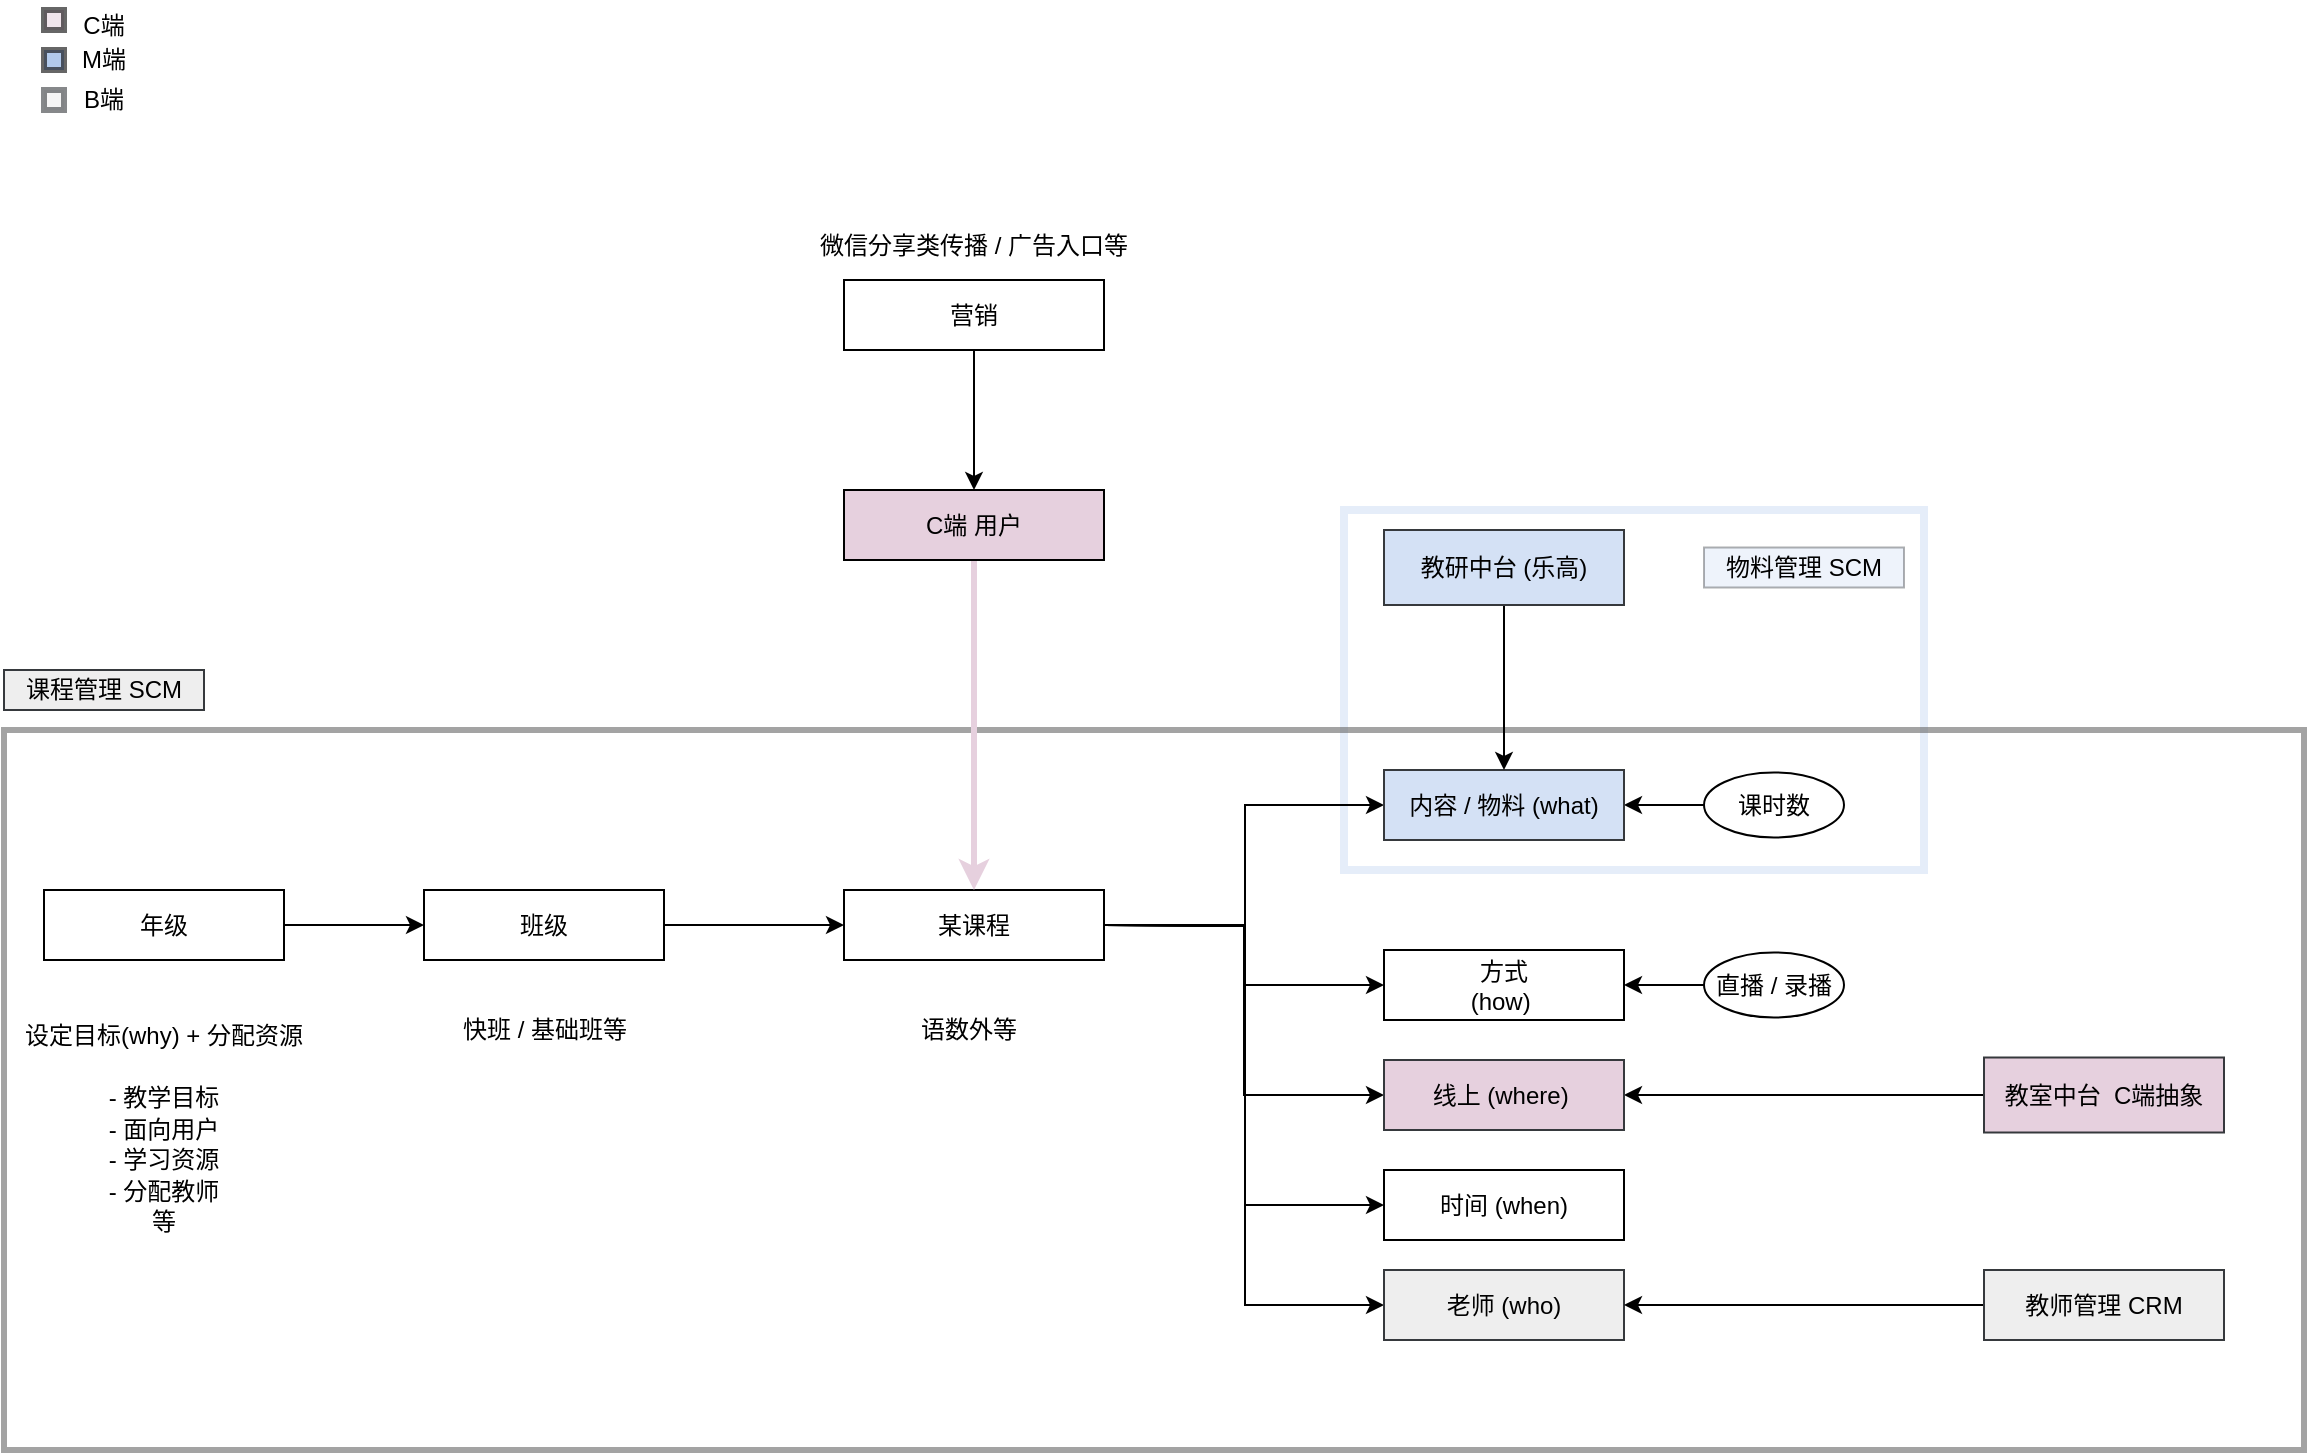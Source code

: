 <mxfile version="13.6.10" type="github">
  <diagram id="Rec8AMHsE2q6tZvkpwHi" name="Page-1">
    <mxGraphModel dx="1106" dy="740" grid="1" gridSize="10" guides="1" tooltips="1" connect="1" arrows="1" fold="1" page="1" pageScale="1" pageWidth="850" pageHeight="1100" math="0" shadow="0">
      <root>
        <mxCell id="0" />
        <mxCell id="1" parent="0" />
        <mxCell id="WLZFkZvw7_LWW6aZTqp_-33" value="" style="rounded=0;whiteSpace=wrap;html=1;fillColor=none;strokeWidth=4;opacity=60;strokeColor=#D4E1F5;" vertex="1" parent="1">
          <mxGeometry x="680" y="290" width="290" height="180" as="geometry" />
        </mxCell>
        <mxCell id="WLZFkZvw7_LWW6aZTqp_-14" value="" style="rounded=0;whiteSpace=wrap;html=1;fillColor=none;strokeWidth=3;opacity=60;strokeColor=#666666;" vertex="1" parent="1">
          <mxGeometry x="10" y="400" width="1150" height="360" as="geometry" />
        </mxCell>
        <mxCell id="uW_DLqb9Pa4qT4BQbRd9-25" value="" style="edgeStyle=orthogonalEdgeStyle;rounded=0;orthogonalLoop=1;jettySize=auto;html=1;" parent="1" source="-9T3dmOt2mQuRKZvPXTW-31" target="uW_DLqb9Pa4qT4BQbRd9-24" edge="1">
          <mxGeometry relative="1" as="geometry" />
        </mxCell>
        <mxCell id="-9T3dmOt2mQuRKZvPXTW-31" value="年级" style="whiteSpace=wrap;html=1;rounded=0;" parent="1" vertex="1">
          <mxGeometry x="30" y="480" width="120" height="35" as="geometry" />
        </mxCell>
        <mxCell id="-9T3dmOt2mQuRKZvPXTW-33" value="&lt;p style=&quot;line-height: 130%&quot;&gt;设定目标(why) + 分配资源&lt;br&gt;&lt;br&gt;- 教学目标&lt;br&gt;- 面向用户&lt;br&gt;- 学习资源&lt;br&gt;- 分配教师&lt;br&gt;等&lt;br&gt;&lt;/p&gt;" style="text;html=1;strokeColor=none;fillColor=none;align=center;verticalAlign=middle;whiteSpace=wrap;rounded=0;" parent="1" vertex="1">
          <mxGeometry x="15" y="535" width="150" height="130" as="geometry" />
        </mxCell>
        <mxCell id="uW_DLqb9Pa4qT4BQbRd9-6" value="" style="edgeStyle=orthogonalEdgeStyle;rounded=0;orthogonalLoop=1;jettySize=auto;html=1;entryX=0;entryY=0.5;entryDx=0;entryDy=0;" parent="1" target="uW_DLqb9Pa4qT4BQbRd9-5" edge="1">
          <mxGeometry relative="1" as="geometry">
            <mxPoint x="560" y="497.5" as="sourcePoint" />
          </mxGeometry>
        </mxCell>
        <mxCell id="uW_DLqb9Pa4qT4BQbRd9-7" value="" style="edgeStyle=orthogonalEdgeStyle;rounded=0;orthogonalLoop=1;jettySize=auto;html=1;entryX=0;entryY=0.5;entryDx=0;entryDy=0;" parent="1" target="uW_DLqb9Pa4qT4BQbRd9-3" edge="1">
          <mxGeometry relative="1" as="geometry">
            <mxPoint x="560" y="497.5" as="sourcePoint" />
          </mxGeometry>
        </mxCell>
        <mxCell id="uW_DLqb9Pa4qT4BQbRd9-17" value="" style="edgeStyle=orthogonalEdgeStyle;rounded=0;orthogonalLoop=1;jettySize=auto;html=1;entryX=0;entryY=0.5;entryDx=0;entryDy=0;" parent="1" target="uW_DLqb9Pa4qT4BQbRd9-16" edge="1">
          <mxGeometry relative="1" as="geometry">
            <mxPoint x="560" y="497.5" as="sourcePoint" />
          </mxGeometry>
        </mxCell>
        <mxCell id="uW_DLqb9Pa4qT4BQbRd9-23" value="" style="edgeStyle=orthogonalEdgeStyle;rounded=0;orthogonalLoop=1;jettySize=auto;html=1;entryX=0;entryY=0.5;entryDx=0;entryDy=0;" parent="1" target="uW_DLqb9Pa4qT4BQbRd9-11" edge="1">
          <mxGeometry relative="1" as="geometry">
            <mxPoint x="560" y="497.5" as="sourcePoint" />
            <mxPoint x="490" y="582.5" as="targetPoint" />
          </mxGeometry>
        </mxCell>
        <mxCell id="WLZFkZvw7_LWW6aZTqp_-43" value="" style="edgeStyle=orthogonalEdgeStyle;rounded=0;orthogonalLoop=1;jettySize=auto;html=1;startArrow=none;startFill=0;endArrow=classic;endFill=1;entryX=0;entryY=0.5;entryDx=0;entryDy=0;" edge="1" parent="1" source="uW_DLqb9Pa4qT4BQbRd9-1" target="WLZFkZvw7_LWW6aZTqp_-40">
          <mxGeometry relative="1" as="geometry">
            <mxPoint x="640" y="497.5" as="targetPoint" />
          </mxGeometry>
        </mxCell>
        <mxCell id="uW_DLqb9Pa4qT4BQbRd9-1" value="某课程" style="whiteSpace=wrap;html=1;rounded=0;" parent="1" vertex="1">
          <mxGeometry x="430" y="480" width="130" height="35" as="geometry" />
        </mxCell>
        <mxCell id="WLZFkZvw7_LWW6aZTqp_-4" value="" style="edgeStyle=orthogonalEdgeStyle;rounded=0;orthogonalLoop=1;jettySize=auto;html=1;startArrow=classic;startFill=1;endArrow=none;endFill=0;" edge="1" parent="1" source="uW_DLqb9Pa4qT4BQbRd9-3" target="WLZFkZvw7_LWW6aZTqp_-3">
          <mxGeometry relative="1" as="geometry" />
        </mxCell>
        <mxCell id="uW_DLqb9Pa4qT4BQbRd9-3" value="内容 / 物料 (what)" style="whiteSpace=wrap;html=1;rounded=0;strokeColor=#36393d;fillColor=#D4E1F5;" parent="1" vertex="1">
          <mxGeometry x="700" y="420" width="120" height="35" as="geometry" />
        </mxCell>
        <mxCell id="uW_DLqb9Pa4qT4BQbRd9-5" value="方式&lt;br&gt;(how)&amp;nbsp;" style="whiteSpace=wrap;html=1;rounded=0;" parent="1" vertex="1">
          <mxGeometry x="700" y="510" width="120" height="35" as="geometry" />
        </mxCell>
        <mxCell id="uW_DLqb9Pa4qT4BQbRd9-11" value="老师 (who)" style="whiteSpace=wrap;html=1;rounded=0;strokeColor=#36393d;fillColor=#eeeeee;" parent="1" vertex="1">
          <mxGeometry x="700" y="670" width="120" height="35" as="geometry" />
        </mxCell>
        <mxCell id="uW_DLqb9Pa4qT4BQbRd9-16" value="时间 (when)" style="whiteSpace=wrap;html=1;rounded=0;" parent="1" vertex="1">
          <mxGeometry x="700" y="620" width="120" height="35" as="geometry" />
        </mxCell>
        <mxCell id="uW_DLqb9Pa4qT4BQbRd9-26" value="" style="edgeStyle=orthogonalEdgeStyle;rounded=0;orthogonalLoop=1;jettySize=auto;html=1;" parent="1" source="uW_DLqb9Pa4qT4BQbRd9-24" target="uW_DLqb9Pa4qT4BQbRd9-1" edge="1">
          <mxGeometry relative="1" as="geometry" />
        </mxCell>
        <mxCell id="uW_DLqb9Pa4qT4BQbRd9-24" value="班级" style="whiteSpace=wrap;html=1;rounded=0;" parent="1" vertex="1">
          <mxGeometry x="220" y="480" width="120" height="35" as="geometry" />
        </mxCell>
        <mxCell id="uW_DLqb9Pa4qT4BQbRd9-27" value="快班 / 基础班等" style="text;html=1;strokeColor=none;fillColor=none;align=center;verticalAlign=middle;whiteSpace=wrap;rounded=0;" parent="1" vertex="1">
          <mxGeometry x="237.5" y="535" width="85" height="30" as="geometry" />
        </mxCell>
        <mxCell id="uW_DLqb9Pa4qT4BQbRd9-28" value="语数外等" style="text;html=1;strokeColor=none;fillColor=none;align=center;verticalAlign=middle;whiteSpace=wrap;rounded=0;" parent="1" vertex="1">
          <mxGeometry x="450" y="535" width="85" height="30" as="geometry" />
        </mxCell>
        <mxCell id="WLZFkZvw7_LWW6aZTqp_-3" value="课时数" style="ellipse;whiteSpace=wrap;html=1;rounded=0;" vertex="1" parent="1">
          <mxGeometry x="860" y="421.25" width="70" height="32.5" as="geometry" />
        </mxCell>
        <mxCell id="WLZFkZvw7_LWW6aZTqp_-9" value="" style="edgeStyle=orthogonalEdgeStyle;rounded=0;orthogonalLoop=1;jettySize=auto;html=1;startArrow=none;startFill=0;endArrow=classic;endFill=1;entryX=1;entryY=0.5;entryDx=0;entryDy=0;" edge="1" parent="1" source="WLZFkZvw7_LWW6aZTqp_-5" target="uW_DLqb9Pa4qT4BQbRd9-5">
          <mxGeometry relative="1" as="geometry">
            <mxPoint x="820" y="534" as="targetPoint" />
          </mxGeometry>
        </mxCell>
        <mxCell id="WLZFkZvw7_LWW6aZTqp_-5" value="直播 / 录播" style="ellipse;whiteSpace=wrap;html=1;rounded=0;" vertex="1" parent="1">
          <mxGeometry x="860" y="511.25" width="70" height="32.5" as="geometry" />
        </mxCell>
        <mxCell id="WLZFkZvw7_LWW6aZTqp_-12" value="" style="edgeStyle=orthogonalEdgeStyle;rounded=0;orthogonalLoop=1;jettySize=auto;html=1;startArrow=none;startFill=0;endArrow=classic;endFill=1;entryX=1;entryY=0.5;entryDx=0;entryDy=0;" edge="1" parent="1" source="WLZFkZvw7_LWW6aZTqp_-10" target="uW_DLqb9Pa4qT4BQbRd9-11">
          <mxGeometry relative="1" as="geometry">
            <mxPoint x="880" y="607.5" as="targetPoint" />
          </mxGeometry>
        </mxCell>
        <mxCell id="WLZFkZvw7_LWW6aZTqp_-10" value="教师管理 CRM" style="whiteSpace=wrap;html=1;rounded=0;strokeColor=#36393d;fillColor=#eeeeee;" vertex="1" parent="1">
          <mxGeometry x="1000" y="670" width="120" height="35" as="geometry" />
        </mxCell>
        <mxCell id="WLZFkZvw7_LWW6aZTqp_-18" value="" style="edgeStyle=orthogonalEdgeStyle;rounded=0;orthogonalLoop=1;jettySize=auto;html=1;startArrow=none;startFill=0;endArrow=classic;endFill=1;entryX=0.5;entryY=0;entryDx=0;entryDy=0;strokeWidth=3;strokeColor=#E6D0DE;" edge="1" parent="1" source="WLZFkZvw7_LWW6aZTqp_-15" target="uW_DLqb9Pa4qT4BQbRd9-1">
          <mxGeometry relative="1" as="geometry">
            <mxPoint x="495" y="400" as="targetPoint" />
          </mxGeometry>
        </mxCell>
        <mxCell id="WLZFkZvw7_LWW6aZTqp_-15" value="C端 用户" style="whiteSpace=wrap;html=1;rounded=0;fillColor=#E6D0DE;" vertex="1" parent="1">
          <mxGeometry x="430" y="280" width="130" height="35" as="geometry" />
        </mxCell>
        <mxCell id="WLZFkZvw7_LWW6aZTqp_-19" value="课程管理 SCM" style="text;html=1;strokeColor=#36393d;align=center;verticalAlign=middle;whiteSpace=wrap;rounded=0;fillColor=#eeeeee;" vertex="1" parent="1">
          <mxGeometry x="10" y="370" width="100" height="20" as="geometry" />
        </mxCell>
        <mxCell id="WLZFkZvw7_LWW6aZTqp_-24" value="" style="edgeStyle=orthogonalEdgeStyle;rounded=0;orthogonalLoop=1;jettySize=auto;html=1;startArrow=none;startFill=0;endArrow=classic;endFill=1;" edge="1" parent="1" source="WLZFkZvw7_LWW6aZTqp_-23" target="WLZFkZvw7_LWW6aZTqp_-15">
          <mxGeometry relative="1" as="geometry" />
        </mxCell>
        <mxCell id="WLZFkZvw7_LWW6aZTqp_-23" value="营销" style="whiteSpace=wrap;html=1;rounded=0;" vertex="1" parent="1">
          <mxGeometry x="430" y="175" width="130" height="35" as="geometry" />
        </mxCell>
        <mxCell id="WLZFkZvw7_LWW6aZTqp_-25" value="微信分享类传播 / 广告入口等" style="text;html=1;strokeColor=none;fillColor=none;align=center;verticalAlign=middle;whiteSpace=wrap;rounded=0;" vertex="1" parent="1">
          <mxGeometry x="415" y="147.5" width="160" height="20" as="geometry" />
        </mxCell>
        <mxCell id="WLZFkZvw7_LWW6aZTqp_-28" value="" style="edgeStyle=orthogonalEdgeStyle;rounded=0;orthogonalLoop=1;jettySize=auto;html=1;startArrow=none;startFill=0;endArrow=classic;endFill=1;exitX=0.5;exitY=1;exitDx=0;exitDy=0;" edge="1" parent="1" source="WLZFkZvw7_LWW6aZTqp_-29" target="uW_DLqb9Pa4qT4BQbRd9-3">
          <mxGeometry relative="1" as="geometry">
            <mxPoint x="760" y="337.5" as="sourcePoint" />
          </mxGeometry>
        </mxCell>
        <mxCell id="WLZFkZvw7_LWW6aZTqp_-29" value="教研中台 (乐高)" style="whiteSpace=wrap;html=1;rounded=0;strokeColor=#36393d;fillColor=#D4E1F5;" vertex="1" parent="1">
          <mxGeometry x="700" y="300" width="120" height="37.5" as="geometry" />
        </mxCell>
        <mxCell id="WLZFkZvw7_LWW6aZTqp_-34" value="物料管理 SCM" style="text;html=1;strokeColor=#36393d;align=center;verticalAlign=middle;whiteSpace=wrap;rounded=0;opacity=40;fillColor=#D4E1F5;" vertex="1" parent="1">
          <mxGeometry x="860" y="308.75" width="100" height="20" as="geometry" />
        </mxCell>
        <mxCell id="WLZFkZvw7_LWW6aZTqp_-37" value="" style="edgeStyle=orthogonalEdgeStyle;rounded=0;orthogonalLoop=1;jettySize=auto;html=1;startArrow=none;startFill=0;endArrow=classic;endFill=1;entryX=1;entryY=0.5;entryDx=0;entryDy=0;" edge="1" parent="1" source="WLZFkZvw7_LWW6aZTqp_-36" target="WLZFkZvw7_LWW6aZTqp_-40">
          <mxGeometry relative="1" as="geometry" />
        </mxCell>
        <mxCell id="WLZFkZvw7_LWW6aZTqp_-36" value="教室中台&amp;nbsp; C端抽象" style="whiteSpace=wrap;html=1;rounded=0;strokeColor=#36393d;fillColor=#E6D0DE;" vertex="1" parent="1">
          <mxGeometry x="1000" y="563.75" width="120" height="37.5" as="geometry" />
        </mxCell>
        <mxCell id="WLZFkZvw7_LWW6aZTqp_-40" value="线上 (where)&amp;nbsp;" style="whiteSpace=wrap;html=1;rounded=0;strokeColor=#36393d;fillColor=#E6D0DE;" vertex="1" parent="1">
          <mxGeometry x="700" y="565" width="120" height="35" as="geometry" />
        </mxCell>
        <mxCell id="WLZFkZvw7_LWW6aZTqp_-44" value="" style="rounded=0;whiteSpace=wrap;html=1;strokeColor=#000000;strokeWidth=3;fillColor=#E6D0DE;opacity=60;" vertex="1" parent="1">
          <mxGeometry x="30" y="40" width="10" height="10" as="geometry" />
        </mxCell>
        <mxCell id="WLZFkZvw7_LWW6aZTqp_-45" value="C端" style="text;html=1;strokeColor=none;fillColor=none;align=center;verticalAlign=middle;whiteSpace=wrap;rounded=0;opacity=60;" vertex="1" parent="1">
          <mxGeometry x="40" y="35" width="40" height="25" as="geometry" />
        </mxCell>
        <mxCell id="WLZFkZvw7_LWW6aZTqp_-48" value="" style="rounded=0;whiteSpace=wrap;html=1;strokeColor=#000000;strokeWidth=3;opacity=60;direction=south;fillColor=#7EA6E0;" vertex="1" parent="1">
          <mxGeometry x="30" y="60" width="10" height="10" as="geometry" />
        </mxCell>
        <mxCell id="WLZFkZvw7_LWW6aZTqp_-49" value="M端" style="text;html=1;strokeColor=none;fillColor=none;align=center;verticalAlign=middle;whiteSpace=wrap;rounded=0;opacity=60;" vertex="1" parent="1">
          <mxGeometry x="40" y="55" width="40" height="20" as="geometry" />
        </mxCell>
        <mxCell id="WLZFkZvw7_LWW6aZTqp_-50" value="B端" style="text;html=1;strokeColor=none;fillColor=none;align=center;verticalAlign=middle;whiteSpace=wrap;rounded=0;opacity=60;" vertex="1" parent="1">
          <mxGeometry x="40" y="75" width="40" height="20" as="geometry" />
        </mxCell>
        <mxCell id="WLZFkZvw7_LWW6aZTqp_-51" value="" style="rounded=0;whiteSpace=wrap;html=1;strokeColor=#36393d;strokeWidth=3;fillColor=#eeeeee;opacity=60;" vertex="1" parent="1">
          <mxGeometry x="30" y="80" width="10" height="10" as="geometry" />
        </mxCell>
      </root>
    </mxGraphModel>
  </diagram>
</mxfile>
